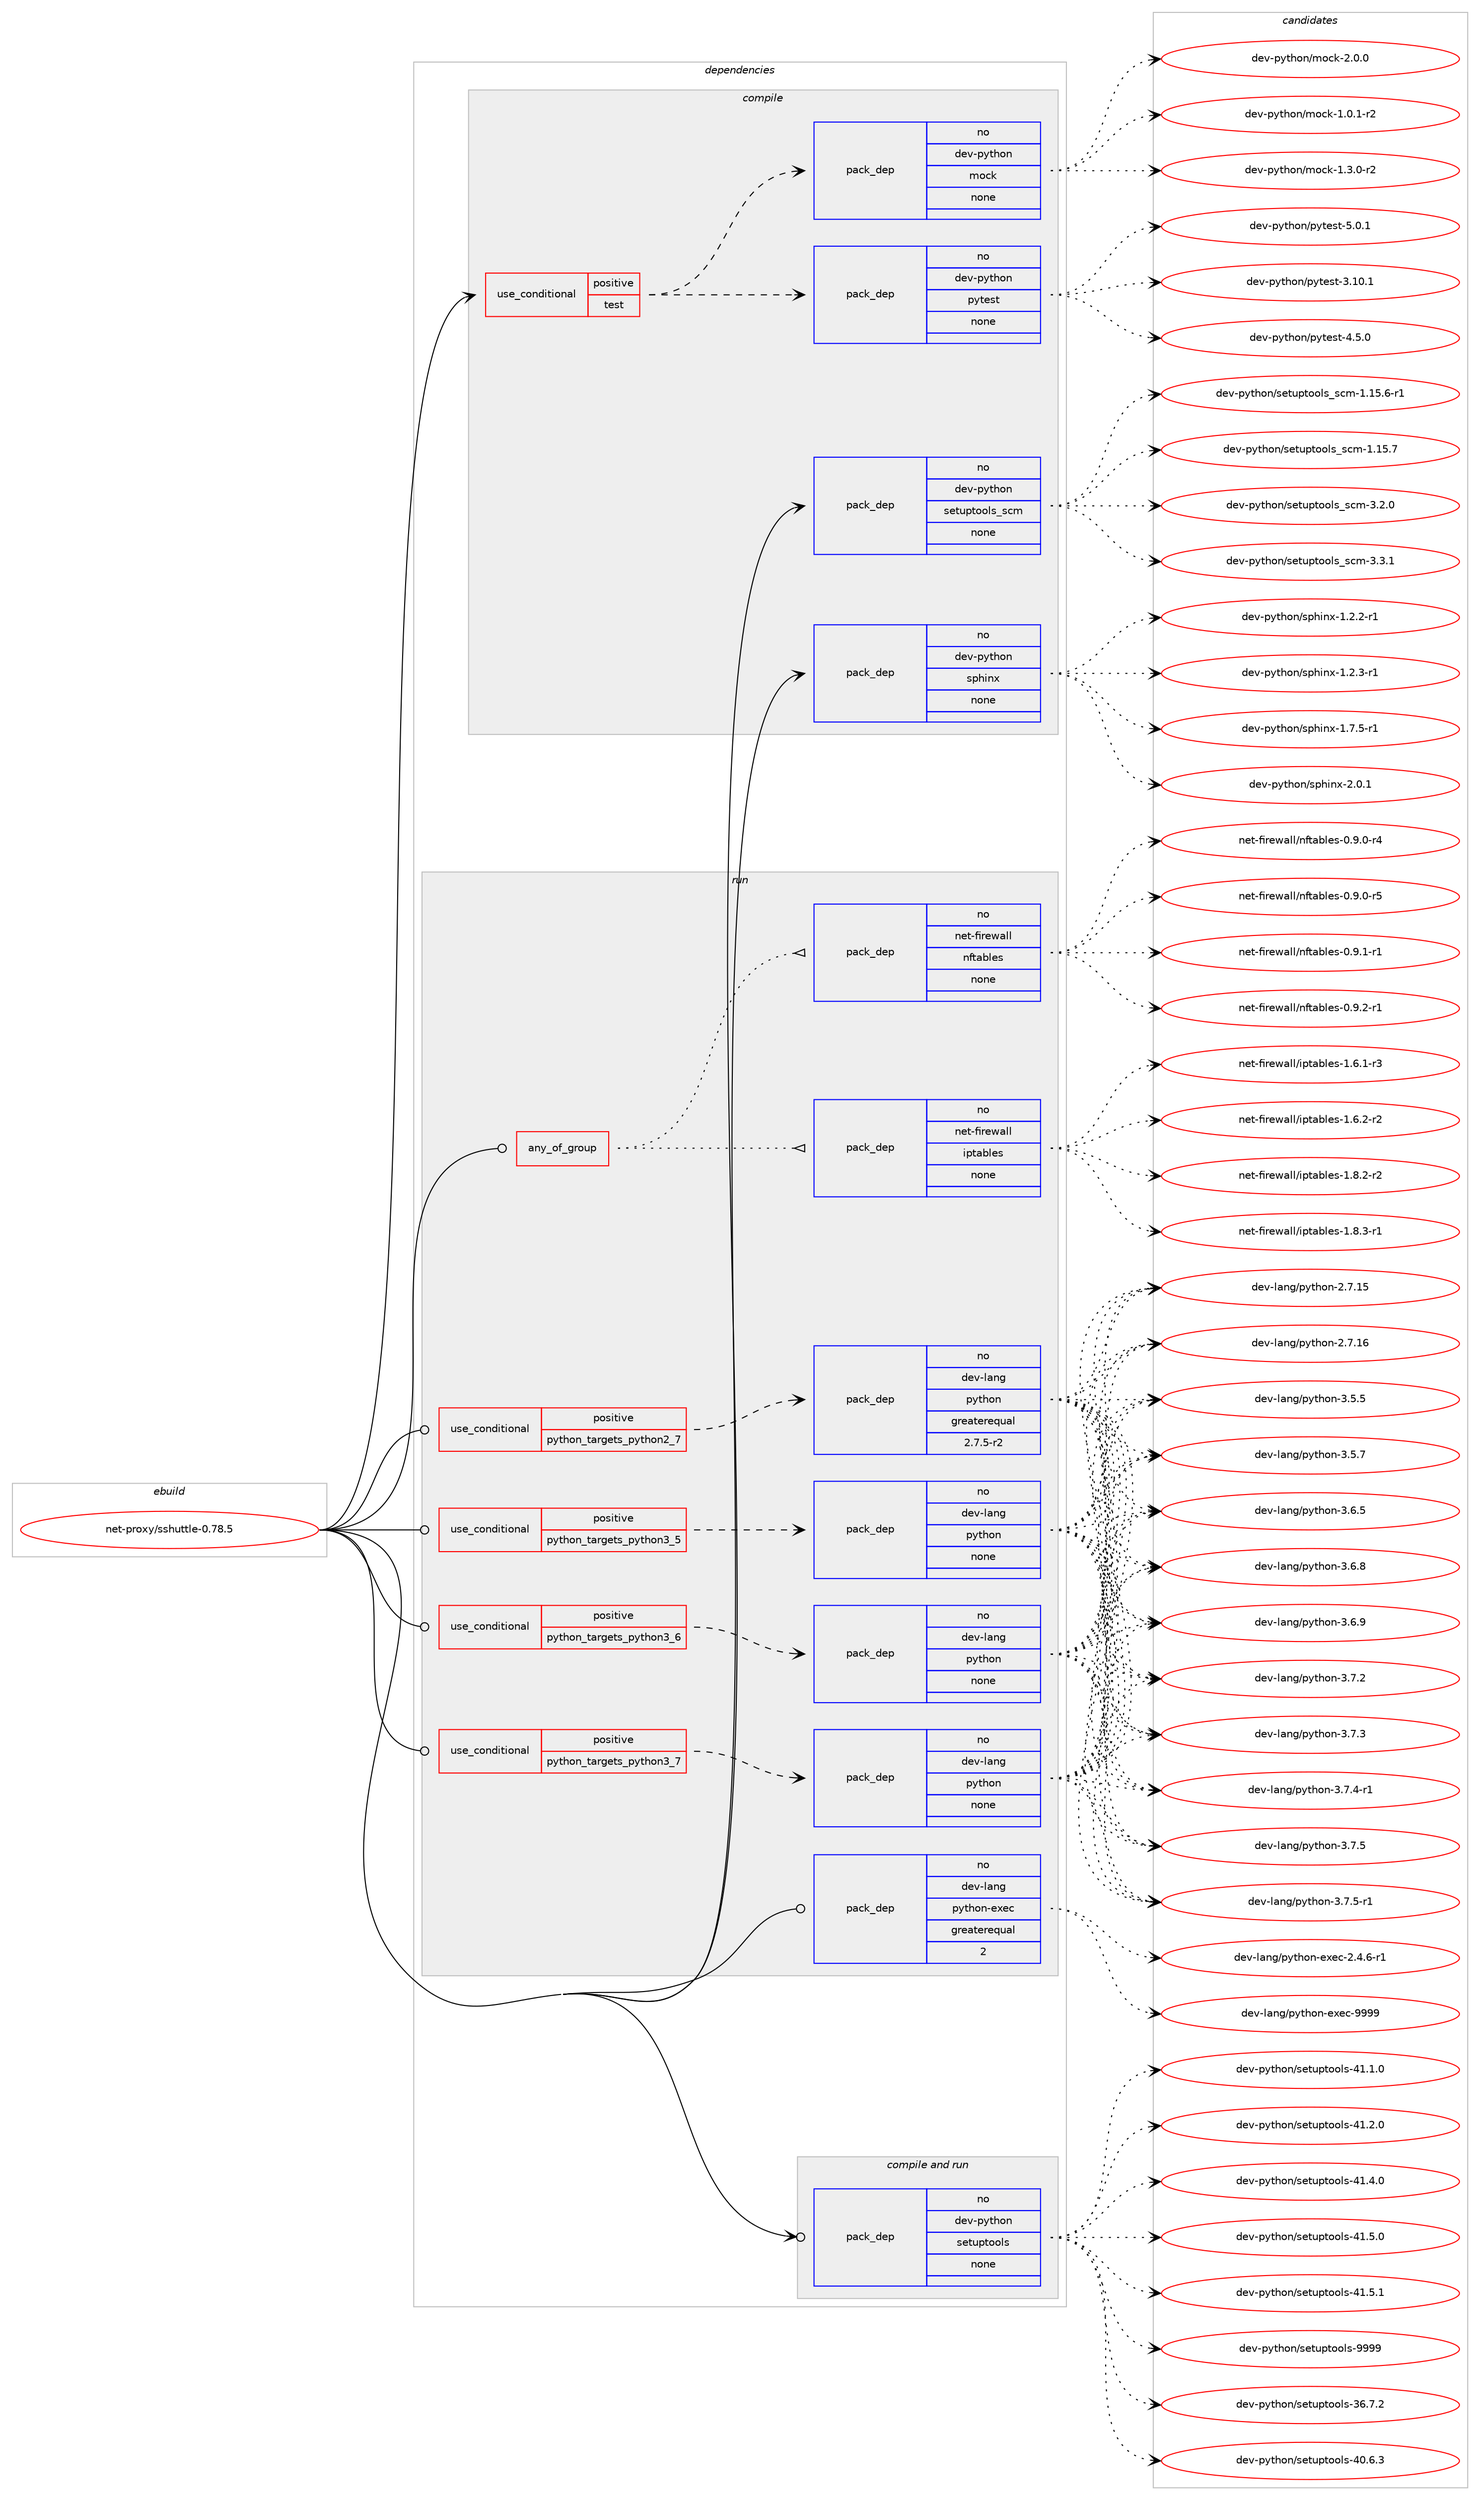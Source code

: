 digraph prolog {

# *************
# Graph options
# *************

newrank=true;
concentrate=true;
compound=true;
graph [rankdir=LR,fontname=Helvetica,fontsize=10,ranksep=1.5];#, ranksep=2.5, nodesep=0.2];
edge  [arrowhead=vee];
node  [fontname=Helvetica,fontsize=10];

# **********
# The ebuild
# **********

subgraph cluster_leftcol {
color=gray;
rank=same;
label=<<i>ebuild</i>>;
id [label="net-proxy/sshuttle-0.78.5", color=red, width=4, href="../net-proxy/sshuttle-0.78.5.svg"];
}

# ****************
# The dependencies
# ****************

subgraph cluster_midcol {
color=gray;
label=<<i>dependencies</i>>;
subgraph cluster_compile {
fillcolor="#eeeeee";
style=filled;
label=<<i>compile</i>>;
subgraph cond205410 {
dependency842374 [label=<<TABLE BORDER="0" CELLBORDER="1" CELLSPACING="0" CELLPADDING="4"><TR><TD ROWSPAN="3" CELLPADDING="10">use_conditional</TD></TR><TR><TD>positive</TD></TR><TR><TD>test</TD></TR></TABLE>>, shape=none, color=red];
subgraph pack622104 {
dependency842375 [label=<<TABLE BORDER="0" CELLBORDER="1" CELLSPACING="0" CELLPADDING="4" WIDTH="220"><TR><TD ROWSPAN="6" CELLPADDING="30">pack_dep</TD></TR><TR><TD WIDTH="110">no</TD></TR><TR><TD>dev-python</TD></TR><TR><TD>pytest</TD></TR><TR><TD>none</TD></TR><TR><TD></TD></TR></TABLE>>, shape=none, color=blue];
}
dependency842374:e -> dependency842375:w [weight=20,style="dashed",arrowhead="vee"];
subgraph pack622105 {
dependency842376 [label=<<TABLE BORDER="0" CELLBORDER="1" CELLSPACING="0" CELLPADDING="4" WIDTH="220"><TR><TD ROWSPAN="6" CELLPADDING="30">pack_dep</TD></TR><TR><TD WIDTH="110">no</TD></TR><TR><TD>dev-python</TD></TR><TR><TD>mock</TD></TR><TR><TD>none</TD></TR><TR><TD></TD></TR></TABLE>>, shape=none, color=blue];
}
dependency842374:e -> dependency842376:w [weight=20,style="dashed",arrowhead="vee"];
}
id:e -> dependency842374:w [weight=20,style="solid",arrowhead="vee"];
subgraph pack622106 {
dependency842377 [label=<<TABLE BORDER="0" CELLBORDER="1" CELLSPACING="0" CELLPADDING="4" WIDTH="220"><TR><TD ROWSPAN="6" CELLPADDING="30">pack_dep</TD></TR><TR><TD WIDTH="110">no</TD></TR><TR><TD>dev-python</TD></TR><TR><TD>setuptools_scm</TD></TR><TR><TD>none</TD></TR><TR><TD></TD></TR></TABLE>>, shape=none, color=blue];
}
id:e -> dependency842377:w [weight=20,style="solid",arrowhead="vee"];
subgraph pack622107 {
dependency842378 [label=<<TABLE BORDER="0" CELLBORDER="1" CELLSPACING="0" CELLPADDING="4" WIDTH="220"><TR><TD ROWSPAN="6" CELLPADDING="30">pack_dep</TD></TR><TR><TD WIDTH="110">no</TD></TR><TR><TD>dev-python</TD></TR><TR><TD>sphinx</TD></TR><TR><TD>none</TD></TR><TR><TD></TD></TR></TABLE>>, shape=none, color=blue];
}
id:e -> dependency842378:w [weight=20,style="solid",arrowhead="vee"];
}
subgraph cluster_compileandrun {
fillcolor="#eeeeee";
style=filled;
label=<<i>compile and run</i>>;
subgraph pack622108 {
dependency842379 [label=<<TABLE BORDER="0" CELLBORDER="1" CELLSPACING="0" CELLPADDING="4" WIDTH="220"><TR><TD ROWSPAN="6" CELLPADDING="30">pack_dep</TD></TR><TR><TD WIDTH="110">no</TD></TR><TR><TD>dev-python</TD></TR><TR><TD>setuptools</TD></TR><TR><TD>none</TD></TR><TR><TD></TD></TR></TABLE>>, shape=none, color=blue];
}
id:e -> dependency842379:w [weight=20,style="solid",arrowhead="odotvee"];
}
subgraph cluster_run {
fillcolor="#eeeeee";
style=filled;
label=<<i>run</i>>;
subgraph any14362 {
dependency842380 [label=<<TABLE BORDER="0" CELLBORDER="1" CELLSPACING="0" CELLPADDING="4"><TR><TD CELLPADDING="10">any_of_group</TD></TR></TABLE>>, shape=none, color=red];subgraph pack622109 {
dependency842381 [label=<<TABLE BORDER="0" CELLBORDER="1" CELLSPACING="0" CELLPADDING="4" WIDTH="220"><TR><TD ROWSPAN="6" CELLPADDING="30">pack_dep</TD></TR><TR><TD WIDTH="110">no</TD></TR><TR><TD>net-firewall</TD></TR><TR><TD>iptables</TD></TR><TR><TD>none</TD></TR><TR><TD></TD></TR></TABLE>>, shape=none, color=blue];
}
dependency842380:e -> dependency842381:w [weight=20,style="dotted",arrowhead="oinv"];
subgraph pack622110 {
dependency842382 [label=<<TABLE BORDER="0" CELLBORDER="1" CELLSPACING="0" CELLPADDING="4" WIDTH="220"><TR><TD ROWSPAN="6" CELLPADDING="30">pack_dep</TD></TR><TR><TD WIDTH="110">no</TD></TR><TR><TD>net-firewall</TD></TR><TR><TD>nftables</TD></TR><TR><TD>none</TD></TR><TR><TD></TD></TR></TABLE>>, shape=none, color=blue];
}
dependency842380:e -> dependency842382:w [weight=20,style="dotted",arrowhead="oinv"];
}
id:e -> dependency842380:w [weight=20,style="solid",arrowhead="odot"];
subgraph cond205411 {
dependency842383 [label=<<TABLE BORDER="0" CELLBORDER="1" CELLSPACING="0" CELLPADDING="4"><TR><TD ROWSPAN="3" CELLPADDING="10">use_conditional</TD></TR><TR><TD>positive</TD></TR><TR><TD>python_targets_python2_7</TD></TR></TABLE>>, shape=none, color=red];
subgraph pack622111 {
dependency842384 [label=<<TABLE BORDER="0" CELLBORDER="1" CELLSPACING="0" CELLPADDING="4" WIDTH="220"><TR><TD ROWSPAN="6" CELLPADDING="30">pack_dep</TD></TR><TR><TD WIDTH="110">no</TD></TR><TR><TD>dev-lang</TD></TR><TR><TD>python</TD></TR><TR><TD>greaterequal</TD></TR><TR><TD>2.7.5-r2</TD></TR></TABLE>>, shape=none, color=blue];
}
dependency842383:e -> dependency842384:w [weight=20,style="dashed",arrowhead="vee"];
}
id:e -> dependency842383:w [weight=20,style="solid",arrowhead="odot"];
subgraph cond205412 {
dependency842385 [label=<<TABLE BORDER="0" CELLBORDER="1" CELLSPACING="0" CELLPADDING="4"><TR><TD ROWSPAN="3" CELLPADDING="10">use_conditional</TD></TR><TR><TD>positive</TD></TR><TR><TD>python_targets_python3_5</TD></TR></TABLE>>, shape=none, color=red];
subgraph pack622112 {
dependency842386 [label=<<TABLE BORDER="0" CELLBORDER="1" CELLSPACING="0" CELLPADDING="4" WIDTH="220"><TR><TD ROWSPAN="6" CELLPADDING="30">pack_dep</TD></TR><TR><TD WIDTH="110">no</TD></TR><TR><TD>dev-lang</TD></TR><TR><TD>python</TD></TR><TR><TD>none</TD></TR><TR><TD></TD></TR></TABLE>>, shape=none, color=blue];
}
dependency842385:e -> dependency842386:w [weight=20,style="dashed",arrowhead="vee"];
}
id:e -> dependency842385:w [weight=20,style="solid",arrowhead="odot"];
subgraph cond205413 {
dependency842387 [label=<<TABLE BORDER="0" CELLBORDER="1" CELLSPACING="0" CELLPADDING="4"><TR><TD ROWSPAN="3" CELLPADDING="10">use_conditional</TD></TR><TR><TD>positive</TD></TR><TR><TD>python_targets_python3_6</TD></TR></TABLE>>, shape=none, color=red];
subgraph pack622113 {
dependency842388 [label=<<TABLE BORDER="0" CELLBORDER="1" CELLSPACING="0" CELLPADDING="4" WIDTH="220"><TR><TD ROWSPAN="6" CELLPADDING="30">pack_dep</TD></TR><TR><TD WIDTH="110">no</TD></TR><TR><TD>dev-lang</TD></TR><TR><TD>python</TD></TR><TR><TD>none</TD></TR><TR><TD></TD></TR></TABLE>>, shape=none, color=blue];
}
dependency842387:e -> dependency842388:w [weight=20,style="dashed",arrowhead="vee"];
}
id:e -> dependency842387:w [weight=20,style="solid",arrowhead="odot"];
subgraph cond205414 {
dependency842389 [label=<<TABLE BORDER="0" CELLBORDER="1" CELLSPACING="0" CELLPADDING="4"><TR><TD ROWSPAN="3" CELLPADDING="10">use_conditional</TD></TR><TR><TD>positive</TD></TR><TR><TD>python_targets_python3_7</TD></TR></TABLE>>, shape=none, color=red];
subgraph pack622114 {
dependency842390 [label=<<TABLE BORDER="0" CELLBORDER="1" CELLSPACING="0" CELLPADDING="4" WIDTH="220"><TR><TD ROWSPAN="6" CELLPADDING="30">pack_dep</TD></TR><TR><TD WIDTH="110">no</TD></TR><TR><TD>dev-lang</TD></TR><TR><TD>python</TD></TR><TR><TD>none</TD></TR><TR><TD></TD></TR></TABLE>>, shape=none, color=blue];
}
dependency842389:e -> dependency842390:w [weight=20,style="dashed",arrowhead="vee"];
}
id:e -> dependency842389:w [weight=20,style="solid",arrowhead="odot"];
subgraph pack622115 {
dependency842391 [label=<<TABLE BORDER="0" CELLBORDER="1" CELLSPACING="0" CELLPADDING="4" WIDTH="220"><TR><TD ROWSPAN="6" CELLPADDING="30">pack_dep</TD></TR><TR><TD WIDTH="110">no</TD></TR><TR><TD>dev-lang</TD></TR><TR><TD>python-exec</TD></TR><TR><TD>greaterequal</TD></TR><TR><TD>2</TD></TR></TABLE>>, shape=none, color=blue];
}
id:e -> dependency842391:w [weight=20,style="solid",arrowhead="odot"];
}
}

# **************
# The candidates
# **************

subgraph cluster_choices {
rank=same;
color=gray;
label=<<i>candidates</i>>;

subgraph choice622104 {
color=black;
nodesep=1;
choice100101118451121211161041111104711212111610111511645514649484649 [label="dev-python/pytest-3.10.1", color=red, width=4,href="../dev-python/pytest-3.10.1.svg"];
choice1001011184511212111610411111047112121116101115116455246534648 [label="dev-python/pytest-4.5.0", color=red, width=4,href="../dev-python/pytest-4.5.0.svg"];
choice1001011184511212111610411111047112121116101115116455346484649 [label="dev-python/pytest-5.0.1", color=red, width=4,href="../dev-python/pytest-5.0.1.svg"];
dependency842375:e -> choice100101118451121211161041111104711212111610111511645514649484649:w [style=dotted,weight="100"];
dependency842375:e -> choice1001011184511212111610411111047112121116101115116455246534648:w [style=dotted,weight="100"];
dependency842375:e -> choice1001011184511212111610411111047112121116101115116455346484649:w [style=dotted,weight="100"];
}
subgraph choice622105 {
color=black;
nodesep=1;
choice1001011184511212111610411111047109111991074549464846494511450 [label="dev-python/mock-1.0.1-r2", color=red, width=4,href="../dev-python/mock-1.0.1-r2.svg"];
choice1001011184511212111610411111047109111991074549465146484511450 [label="dev-python/mock-1.3.0-r2", color=red, width=4,href="../dev-python/mock-1.3.0-r2.svg"];
choice100101118451121211161041111104710911199107455046484648 [label="dev-python/mock-2.0.0", color=red, width=4,href="../dev-python/mock-2.0.0.svg"];
dependency842376:e -> choice1001011184511212111610411111047109111991074549464846494511450:w [style=dotted,weight="100"];
dependency842376:e -> choice1001011184511212111610411111047109111991074549465146484511450:w [style=dotted,weight="100"];
dependency842376:e -> choice100101118451121211161041111104710911199107455046484648:w [style=dotted,weight="100"];
}
subgraph choice622106 {
color=black;
nodesep=1;
choice10010111845112121116104111110471151011161171121161111111081159511599109454946495346544511449 [label="dev-python/setuptools_scm-1.15.6-r1", color=red, width=4,href="../dev-python/setuptools_scm-1.15.6-r1.svg"];
choice1001011184511212111610411111047115101116117112116111111108115951159910945494649534655 [label="dev-python/setuptools_scm-1.15.7", color=red, width=4,href="../dev-python/setuptools_scm-1.15.7.svg"];
choice10010111845112121116104111110471151011161171121161111111081159511599109455146504648 [label="dev-python/setuptools_scm-3.2.0", color=red, width=4,href="../dev-python/setuptools_scm-3.2.0.svg"];
choice10010111845112121116104111110471151011161171121161111111081159511599109455146514649 [label="dev-python/setuptools_scm-3.3.1", color=red, width=4,href="../dev-python/setuptools_scm-3.3.1.svg"];
dependency842377:e -> choice10010111845112121116104111110471151011161171121161111111081159511599109454946495346544511449:w [style=dotted,weight="100"];
dependency842377:e -> choice1001011184511212111610411111047115101116117112116111111108115951159910945494649534655:w [style=dotted,weight="100"];
dependency842377:e -> choice10010111845112121116104111110471151011161171121161111111081159511599109455146504648:w [style=dotted,weight="100"];
dependency842377:e -> choice10010111845112121116104111110471151011161171121161111111081159511599109455146514649:w [style=dotted,weight="100"];
}
subgraph choice622107 {
color=black;
nodesep=1;
choice10010111845112121116104111110471151121041051101204549465046504511449 [label="dev-python/sphinx-1.2.2-r1", color=red, width=4,href="../dev-python/sphinx-1.2.2-r1.svg"];
choice10010111845112121116104111110471151121041051101204549465046514511449 [label="dev-python/sphinx-1.2.3-r1", color=red, width=4,href="../dev-python/sphinx-1.2.3-r1.svg"];
choice10010111845112121116104111110471151121041051101204549465546534511449 [label="dev-python/sphinx-1.7.5-r1", color=red, width=4,href="../dev-python/sphinx-1.7.5-r1.svg"];
choice1001011184511212111610411111047115112104105110120455046484649 [label="dev-python/sphinx-2.0.1", color=red, width=4,href="../dev-python/sphinx-2.0.1.svg"];
dependency842378:e -> choice10010111845112121116104111110471151121041051101204549465046504511449:w [style=dotted,weight="100"];
dependency842378:e -> choice10010111845112121116104111110471151121041051101204549465046514511449:w [style=dotted,weight="100"];
dependency842378:e -> choice10010111845112121116104111110471151121041051101204549465546534511449:w [style=dotted,weight="100"];
dependency842378:e -> choice1001011184511212111610411111047115112104105110120455046484649:w [style=dotted,weight="100"];
}
subgraph choice622108 {
color=black;
nodesep=1;
choice100101118451121211161041111104711510111611711211611111110811545515446554650 [label="dev-python/setuptools-36.7.2", color=red, width=4,href="../dev-python/setuptools-36.7.2.svg"];
choice100101118451121211161041111104711510111611711211611111110811545524846544651 [label="dev-python/setuptools-40.6.3", color=red, width=4,href="../dev-python/setuptools-40.6.3.svg"];
choice100101118451121211161041111104711510111611711211611111110811545524946494648 [label="dev-python/setuptools-41.1.0", color=red, width=4,href="../dev-python/setuptools-41.1.0.svg"];
choice100101118451121211161041111104711510111611711211611111110811545524946504648 [label="dev-python/setuptools-41.2.0", color=red, width=4,href="../dev-python/setuptools-41.2.0.svg"];
choice100101118451121211161041111104711510111611711211611111110811545524946524648 [label="dev-python/setuptools-41.4.0", color=red, width=4,href="../dev-python/setuptools-41.4.0.svg"];
choice100101118451121211161041111104711510111611711211611111110811545524946534648 [label="dev-python/setuptools-41.5.0", color=red, width=4,href="../dev-python/setuptools-41.5.0.svg"];
choice100101118451121211161041111104711510111611711211611111110811545524946534649 [label="dev-python/setuptools-41.5.1", color=red, width=4,href="../dev-python/setuptools-41.5.1.svg"];
choice10010111845112121116104111110471151011161171121161111111081154557575757 [label="dev-python/setuptools-9999", color=red, width=4,href="../dev-python/setuptools-9999.svg"];
dependency842379:e -> choice100101118451121211161041111104711510111611711211611111110811545515446554650:w [style=dotted,weight="100"];
dependency842379:e -> choice100101118451121211161041111104711510111611711211611111110811545524846544651:w [style=dotted,weight="100"];
dependency842379:e -> choice100101118451121211161041111104711510111611711211611111110811545524946494648:w [style=dotted,weight="100"];
dependency842379:e -> choice100101118451121211161041111104711510111611711211611111110811545524946504648:w [style=dotted,weight="100"];
dependency842379:e -> choice100101118451121211161041111104711510111611711211611111110811545524946524648:w [style=dotted,weight="100"];
dependency842379:e -> choice100101118451121211161041111104711510111611711211611111110811545524946534648:w [style=dotted,weight="100"];
dependency842379:e -> choice100101118451121211161041111104711510111611711211611111110811545524946534649:w [style=dotted,weight="100"];
dependency842379:e -> choice10010111845112121116104111110471151011161171121161111111081154557575757:w [style=dotted,weight="100"];
}
subgraph choice622109 {
color=black;
nodesep=1;
choice11010111645102105114101119971081084710511211697981081011154549465446494511451 [label="net-firewall/iptables-1.6.1-r3", color=red, width=4,href="../net-firewall/iptables-1.6.1-r3.svg"];
choice11010111645102105114101119971081084710511211697981081011154549465446504511450 [label="net-firewall/iptables-1.6.2-r2", color=red, width=4,href="../net-firewall/iptables-1.6.2-r2.svg"];
choice11010111645102105114101119971081084710511211697981081011154549465646504511450 [label="net-firewall/iptables-1.8.2-r2", color=red, width=4,href="../net-firewall/iptables-1.8.2-r2.svg"];
choice11010111645102105114101119971081084710511211697981081011154549465646514511449 [label="net-firewall/iptables-1.8.3-r1", color=red, width=4,href="../net-firewall/iptables-1.8.3-r1.svg"];
dependency842381:e -> choice11010111645102105114101119971081084710511211697981081011154549465446494511451:w [style=dotted,weight="100"];
dependency842381:e -> choice11010111645102105114101119971081084710511211697981081011154549465446504511450:w [style=dotted,weight="100"];
dependency842381:e -> choice11010111645102105114101119971081084710511211697981081011154549465646504511450:w [style=dotted,weight="100"];
dependency842381:e -> choice11010111645102105114101119971081084710511211697981081011154549465646514511449:w [style=dotted,weight="100"];
}
subgraph choice622110 {
color=black;
nodesep=1;
choice11010111645102105114101119971081084711010211697981081011154548465746484511452 [label="net-firewall/nftables-0.9.0-r4", color=red, width=4,href="../net-firewall/nftables-0.9.0-r4.svg"];
choice11010111645102105114101119971081084711010211697981081011154548465746484511453 [label="net-firewall/nftables-0.9.0-r5", color=red, width=4,href="../net-firewall/nftables-0.9.0-r5.svg"];
choice11010111645102105114101119971081084711010211697981081011154548465746494511449 [label="net-firewall/nftables-0.9.1-r1", color=red, width=4,href="../net-firewall/nftables-0.9.1-r1.svg"];
choice11010111645102105114101119971081084711010211697981081011154548465746504511449 [label="net-firewall/nftables-0.9.2-r1", color=red, width=4,href="../net-firewall/nftables-0.9.2-r1.svg"];
dependency842382:e -> choice11010111645102105114101119971081084711010211697981081011154548465746484511452:w [style=dotted,weight="100"];
dependency842382:e -> choice11010111645102105114101119971081084711010211697981081011154548465746484511453:w [style=dotted,weight="100"];
dependency842382:e -> choice11010111645102105114101119971081084711010211697981081011154548465746494511449:w [style=dotted,weight="100"];
dependency842382:e -> choice11010111645102105114101119971081084711010211697981081011154548465746504511449:w [style=dotted,weight="100"];
}
subgraph choice622111 {
color=black;
nodesep=1;
choice10010111845108971101034711212111610411111045504655464953 [label="dev-lang/python-2.7.15", color=red, width=4,href="../dev-lang/python-2.7.15.svg"];
choice10010111845108971101034711212111610411111045504655464954 [label="dev-lang/python-2.7.16", color=red, width=4,href="../dev-lang/python-2.7.16.svg"];
choice100101118451089711010347112121116104111110455146534653 [label="dev-lang/python-3.5.5", color=red, width=4,href="../dev-lang/python-3.5.5.svg"];
choice100101118451089711010347112121116104111110455146534655 [label="dev-lang/python-3.5.7", color=red, width=4,href="../dev-lang/python-3.5.7.svg"];
choice100101118451089711010347112121116104111110455146544653 [label="dev-lang/python-3.6.5", color=red, width=4,href="../dev-lang/python-3.6.5.svg"];
choice100101118451089711010347112121116104111110455146544656 [label="dev-lang/python-3.6.8", color=red, width=4,href="../dev-lang/python-3.6.8.svg"];
choice100101118451089711010347112121116104111110455146544657 [label="dev-lang/python-3.6.9", color=red, width=4,href="../dev-lang/python-3.6.9.svg"];
choice100101118451089711010347112121116104111110455146554650 [label="dev-lang/python-3.7.2", color=red, width=4,href="../dev-lang/python-3.7.2.svg"];
choice100101118451089711010347112121116104111110455146554651 [label="dev-lang/python-3.7.3", color=red, width=4,href="../dev-lang/python-3.7.3.svg"];
choice1001011184510897110103471121211161041111104551465546524511449 [label="dev-lang/python-3.7.4-r1", color=red, width=4,href="../dev-lang/python-3.7.4-r1.svg"];
choice100101118451089711010347112121116104111110455146554653 [label="dev-lang/python-3.7.5", color=red, width=4,href="../dev-lang/python-3.7.5.svg"];
choice1001011184510897110103471121211161041111104551465546534511449 [label="dev-lang/python-3.7.5-r1", color=red, width=4,href="../dev-lang/python-3.7.5-r1.svg"];
dependency842384:e -> choice10010111845108971101034711212111610411111045504655464953:w [style=dotted,weight="100"];
dependency842384:e -> choice10010111845108971101034711212111610411111045504655464954:w [style=dotted,weight="100"];
dependency842384:e -> choice100101118451089711010347112121116104111110455146534653:w [style=dotted,weight="100"];
dependency842384:e -> choice100101118451089711010347112121116104111110455146534655:w [style=dotted,weight="100"];
dependency842384:e -> choice100101118451089711010347112121116104111110455146544653:w [style=dotted,weight="100"];
dependency842384:e -> choice100101118451089711010347112121116104111110455146544656:w [style=dotted,weight="100"];
dependency842384:e -> choice100101118451089711010347112121116104111110455146544657:w [style=dotted,weight="100"];
dependency842384:e -> choice100101118451089711010347112121116104111110455146554650:w [style=dotted,weight="100"];
dependency842384:e -> choice100101118451089711010347112121116104111110455146554651:w [style=dotted,weight="100"];
dependency842384:e -> choice1001011184510897110103471121211161041111104551465546524511449:w [style=dotted,weight="100"];
dependency842384:e -> choice100101118451089711010347112121116104111110455146554653:w [style=dotted,weight="100"];
dependency842384:e -> choice1001011184510897110103471121211161041111104551465546534511449:w [style=dotted,weight="100"];
}
subgraph choice622112 {
color=black;
nodesep=1;
choice10010111845108971101034711212111610411111045504655464953 [label="dev-lang/python-2.7.15", color=red, width=4,href="../dev-lang/python-2.7.15.svg"];
choice10010111845108971101034711212111610411111045504655464954 [label="dev-lang/python-2.7.16", color=red, width=4,href="../dev-lang/python-2.7.16.svg"];
choice100101118451089711010347112121116104111110455146534653 [label="dev-lang/python-3.5.5", color=red, width=4,href="../dev-lang/python-3.5.5.svg"];
choice100101118451089711010347112121116104111110455146534655 [label="dev-lang/python-3.5.7", color=red, width=4,href="../dev-lang/python-3.5.7.svg"];
choice100101118451089711010347112121116104111110455146544653 [label="dev-lang/python-3.6.5", color=red, width=4,href="../dev-lang/python-3.6.5.svg"];
choice100101118451089711010347112121116104111110455146544656 [label="dev-lang/python-3.6.8", color=red, width=4,href="../dev-lang/python-3.6.8.svg"];
choice100101118451089711010347112121116104111110455146544657 [label="dev-lang/python-3.6.9", color=red, width=4,href="../dev-lang/python-3.6.9.svg"];
choice100101118451089711010347112121116104111110455146554650 [label="dev-lang/python-3.7.2", color=red, width=4,href="../dev-lang/python-3.7.2.svg"];
choice100101118451089711010347112121116104111110455146554651 [label="dev-lang/python-3.7.3", color=red, width=4,href="../dev-lang/python-3.7.3.svg"];
choice1001011184510897110103471121211161041111104551465546524511449 [label="dev-lang/python-3.7.4-r1", color=red, width=4,href="../dev-lang/python-3.7.4-r1.svg"];
choice100101118451089711010347112121116104111110455146554653 [label="dev-lang/python-3.7.5", color=red, width=4,href="../dev-lang/python-3.7.5.svg"];
choice1001011184510897110103471121211161041111104551465546534511449 [label="dev-lang/python-3.7.5-r1", color=red, width=4,href="../dev-lang/python-3.7.5-r1.svg"];
dependency842386:e -> choice10010111845108971101034711212111610411111045504655464953:w [style=dotted,weight="100"];
dependency842386:e -> choice10010111845108971101034711212111610411111045504655464954:w [style=dotted,weight="100"];
dependency842386:e -> choice100101118451089711010347112121116104111110455146534653:w [style=dotted,weight="100"];
dependency842386:e -> choice100101118451089711010347112121116104111110455146534655:w [style=dotted,weight="100"];
dependency842386:e -> choice100101118451089711010347112121116104111110455146544653:w [style=dotted,weight="100"];
dependency842386:e -> choice100101118451089711010347112121116104111110455146544656:w [style=dotted,weight="100"];
dependency842386:e -> choice100101118451089711010347112121116104111110455146544657:w [style=dotted,weight="100"];
dependency842386:e -> choice100101118451089711010347112121116104111110455146554650:w [style=dotted,weight="100"];
dependency842386:e -> choice100101118451089711010347112121116104111110455146554651:w [style=dotted,weight="100"];
dependency842386:e -> choice1001011184510897110103471121211161041111104551465546524511449:w [style=dotted,weight="100"];
dependency842386:e -> choice100101118451089711010347112121116104111110455146554653:w [style=dotted,weight="100"];
dependency842386:e -> choice1001011184510897110103471121211161041111104551465546534511449:w [style=dotted,weight="100"];
}
subgraph choice622113 {
color=black;
nodesep=1;
choice10010111845108971101034711212111610411111045504655464953 [label="dev-lang/python-2.7.15", color=red, width=4,href="../dev-lang/python-2.7.15.svg"];
choice10010111845108971101034711212111610411111045504655464954 [label="dev-lang/python-2.7.16", color=red, width=4,href="../dev-lang/python-2.7.16.svg"];
choice100101118451089711010347112121116104111110455146534653 [label="dev-lang/python-3.5.5", color=red, width=4,href="../dev-lang/python-3.5.5.svg"];
choice100101118451089711010347112121116104111110455146534655 [label="dev-lang/python-3.5.7", color=red, width=4,href="../dev-lang/python-3.5.7.svg"];
choice100101118451089711010347112121116104111110455146544653 [label="dev-lang/python-3.6.5", color=red, width=4,href="../dev-lang/python-3.6.5.svg"];
choice100101118451089711010347112121116104111110455146544656 [label="dev-lang/python-3.6.8", color=red, width=4,href="../dev-lang/python-3.6.8.svg"];
choice100101118451089711010347112121116104111110455146544657 [label="dev-lang/python-3.6.9", color=red, width=4,href="../dev-lang/python-3.6.9.svg"];
choice100101118451089711010347112121116104111110455146554650 [label="dev-lang/python-3.7.2", color=red, width=4,href="../dev-lang/python-3.7.2.svg"];
choice100101118451089711010347112121116104111110455146554651 [label="dev-lang/python-3.7.3", color=red, width=4,href="../dev-lang/python-3.7.3.svg"];
choice1001011184510897110103471121211161041111104551465546524511449 [label="dev-lang/python-3.7.4-r1", color=red, width=4,href="../dev-lang/python-3.7.4-r1.svg"];
choice100101118451089711010347112121116104111110455146554653 [label="dev-lang/python-3.7.5", color=red, width=4,href="../dev-lang/python-3.7.5.svg"];
choice1001011184510897110103471121211161041111104551465546534511449 [label="dev-lang/python-3.7.5-r1", color=red, width=4,href="../dev-lang/python-3.7.5-r1.svg"];
dependency842388:e -> choice10010111845108971101034711212111610411111045504655464953:w [style=dotted,weight="100"];
dependency842388:e -> choice10010111845108971101034711212111610411111045504655464954:w [style=dotted,weight="100"];
dependency842388:e -> choice100101118451089711010347112121116104111110455146534653:w [style=dotted,weight="100"];
dependency842388:e -> choice100101118451089711010347112121116104111110455146534655:w [style=dotted,weight="100"];
dependency842388:e -> choice100101118451089711010347112121116104111110455146544653:w [style=dotted,weight="100"];
dependency842388:e -> choice100101118451089711010347112121116104111110455146544656:w [style=dotted,weight="100"];
dependency842388:e -> choice100101118451089711010347112121116104111110455146544657:w [style=dotted,weight="100"];
dependency842388:e -> choice100101118451089711010347112121116104111110455146554650:w [style=dotted,weight="100"];
dependency842388:e -> choice100101118451089711010347112121116104111110455146554651:w [style=dotted,weight="100"];
dependency842388:e -> choice1001011184510897110103471121211161041111104551465546524511449:w [style=dotted,weight="100"];
dependency842388:e -> choice100101118451089711010347112121116104111110455146554653:w [style=dotted,weight="100"];
dependency842388:e -> choice1001011184510897110103471121211161041111104551465546534511449:w [style=dotted,weight="100"];
}
subgraph choice622114 {
color=black;
nodesep=1;
choice10010111845108971101034711212111610411111045504655464953 [label="dev-lang/python-2.7.15", color=red, width=4,href="../dev-lang/python-2.7.15.svg"];
choice10010111845108971101034711212111610411111045504655464954 [label="dev-lang/python-2.7.16", color=red, width=4,href="../dev-lang/python-2.7.16.svg"];
choice100101118451089711010347112121116104111110455146534653 [label="dev-lang/python-3.5.5", color=red, width=4,href="../dev-lang/python-3.5.5.svg"];
choice100101118451089711010347112121116104111110455146534655 [label="dev-lang/python-3.5.7", color=red, width=4,href="../dev-lang/python-3.5.7.svg"];
choice100101118451089711010347112121116104111110455146544653 [label="dev-lang/python-3.6.5", color=red, width=4,href="../dev-lang/python-3.6.5.svg"];
choice100101118451089711010347112121116104111110455146544656 [label="dev-lang/python-3.6.8", color=red, width=4,href="../dev-lang/python-3.6.8.svg"];
choice100101118451089711010347112121116104111110455146544657 [label="dev-lang/python-3.6.9", color=red, width=4,href="../dev-lang/python-3.6.9.svg"];
choice100101118451089711010347112121116104111110455146554650 [label="dev-lang/python-3.7.2", color=red, width=4,href="../dev-lang/python-3.7.2.svg"];
choice100101118451089711010347112121116104111110455146554651 [label="dev-lang/python-3.7.3", color=red, width=4,href="../dev-lang/python-3.7.3.svg"];
choice1001011184510897110103471121211161041111104551465546524511449 [label="dev-lang/python-3.7.4-r1", color=red, width=4,href="../dev-lang/python-3.7.4-r1.svg"];
choice100101118451089711010347112121116104111110455146554653 [label="dev-lang/python-3.7.5", color=red, width=4,href="../dev-lang/python-3.7.5.svg"];
choice1001011184510897110103471121211161041111104551465546534511449 [label="dev-lang/python-3.7.5-r1", color=red, width=4,href="../dev-lang/python-3.7.5-r1.svg"];
dependency842390:e -> choice10010111845108971101034711212111610411111045504655464953:w [style=dotted,weight="100"];
dependency842390:e -> choice10010111845108971101034711212111610411111045504655464954:w [style=dotted,weight="100"];
dependency842390:e -> choice100101118451089711010347112121116104111110455146534653:w [style=dotted,weight="100"];
dependency842390:e -> choice100101118451089711010347112121116104111110455146534655:w [style=dotted,weight="100"];
dependency842390:e -> choice100101118451089711010347112121116104111110455146544653:w [style=dotted,weight="100"];
dependency842390:e -> choice100101118451089711010347112121116104111110455146544656:w [style=dotted,weight="100"];
dependency842390:e -> choice100101118451089711010347112121116104111110455146544657:w [style=dotted,weight="100"];
dependency842390:e -> choice100101118451089711010347112121116104111110455146554650:w [style=dotted,weight="100"];
dependency842390:e -> choice100101118451089711010347112121116104111110455146554651:w [style=dotted,weight="100"];
dependency842390:e -> choice1001011184510897110103471121211161041111104551465546524511449:w [style=dotted,weight="100"];
dependency842390:e -> choice100101118451089711010347112121116104111110455146554653:w [style=dotted,weight="100"];
dependency842390:e -> choice1001011184510897110103471121211161041111104551465546534511449:w [style=dotted,weight="100"];
}
subgraph choice622115 {
color=black;
nodesep=1;
choice10010111845108971101034711212111610411111045101120101994550465246544511449 [label="dev-lang/python-exec-2.4.6-r1", color=red, width=4,href="../dev-lang/python-exec-2.4.6-r1.svg"];
choice10010111845108971101034711212111610411111045101120101994557575757 [label="dev-lang/python-exec-9999", color=red, width=4,href="../dev-lang/python-exec-9999.svg"];
dependency842391:e -> choice10010111845108971101034711212111610411111045101120101994550465246544511449:w [style=dotted,weight="100"];
dependency842391:e -> choice10010111845108971101034711212111610411111045101120101994557575757:w [style=dotted,weight="100"];
}
}

}
